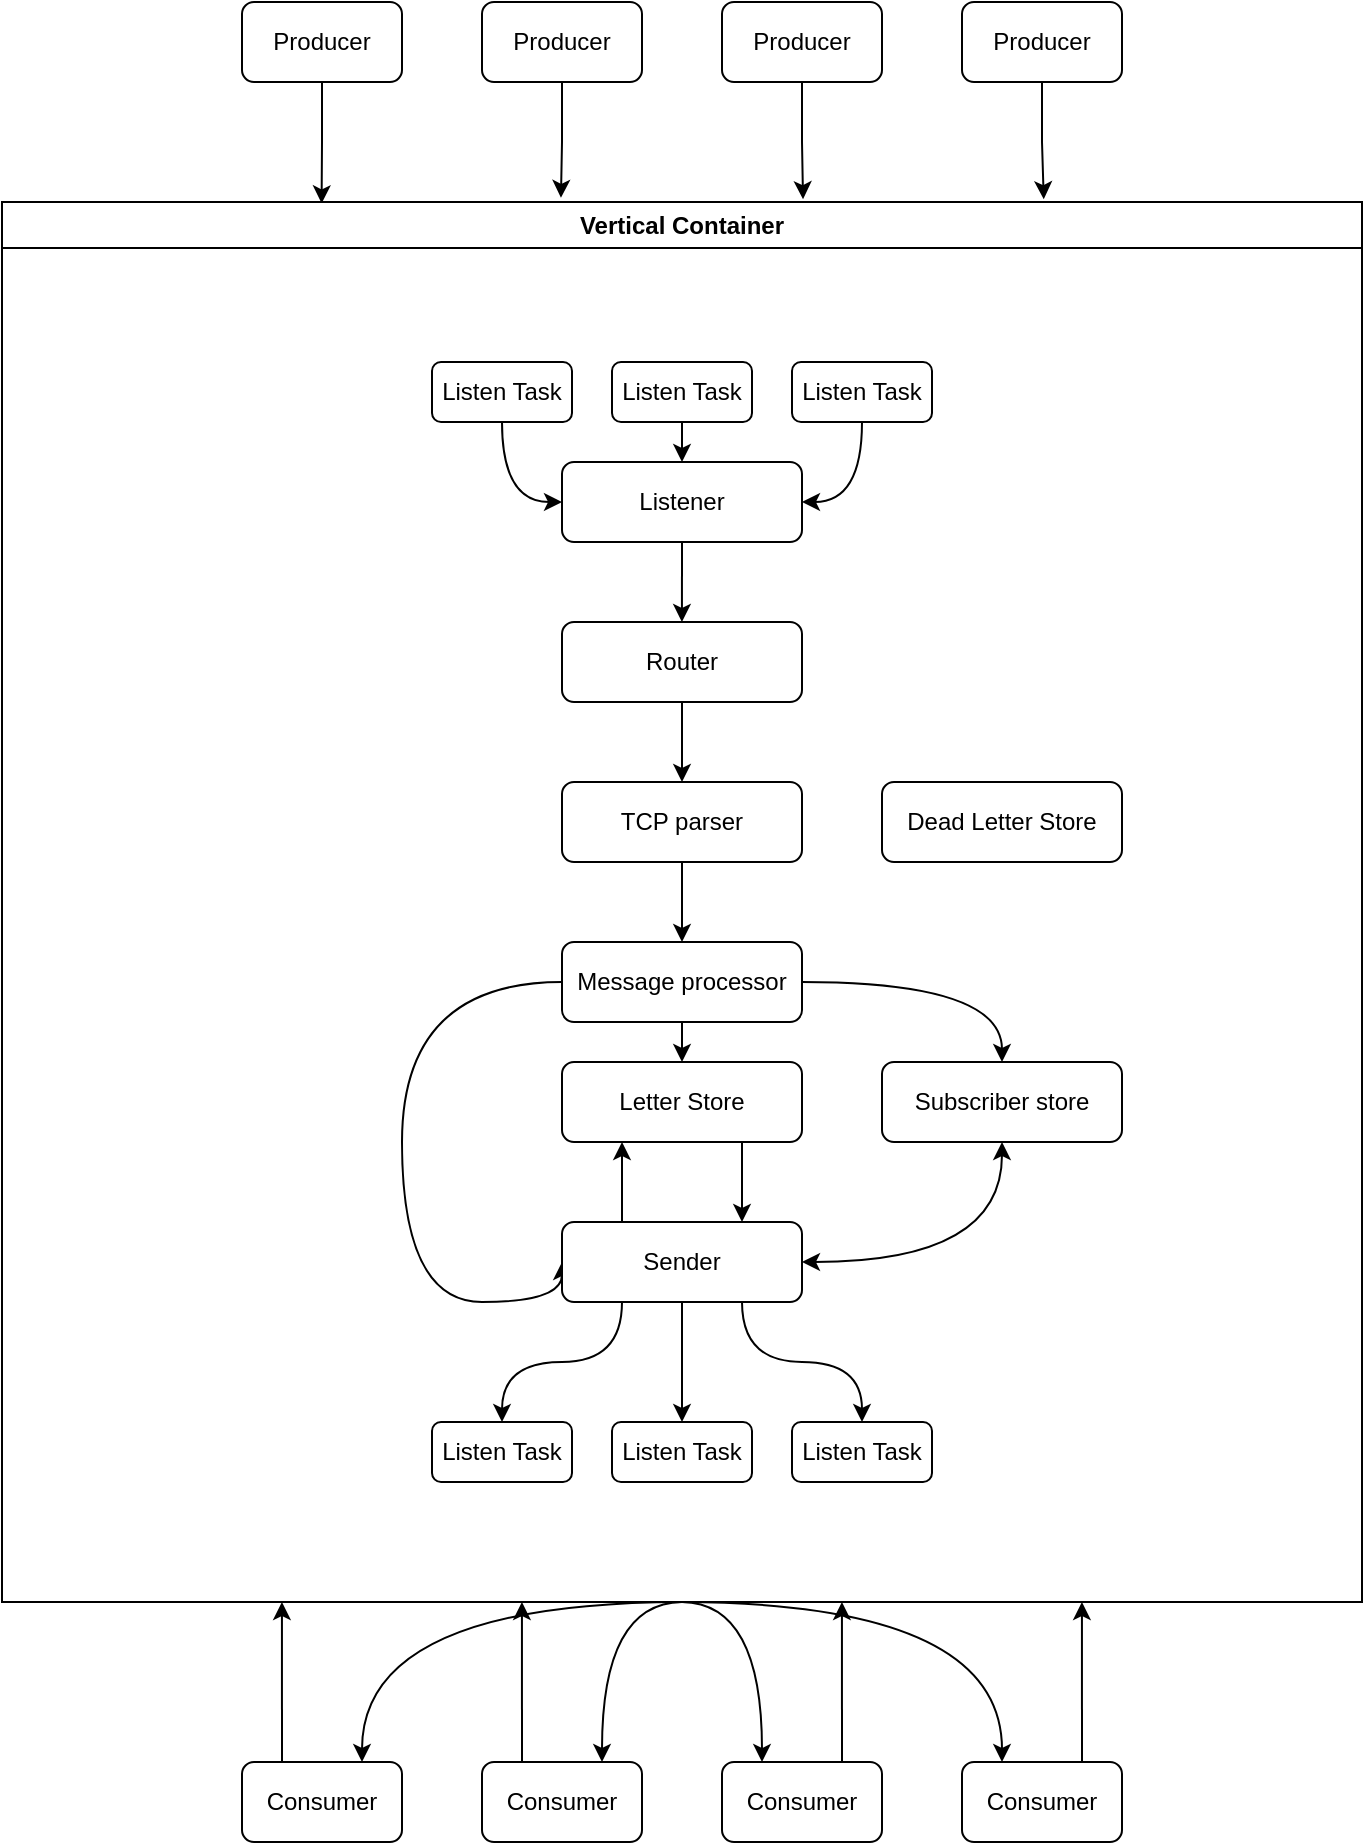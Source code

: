 <mxfile version="21.2.8" type="device" pages="2">
  <diagram name="Flowchart" id="ECQMQJdbtYSlt36lPngu">
    <mxGraphModel dx="1434" dy="875" grid="1" gridSize="10" guides="1" tooltips="1" connect="1" arrows="1" fold="1" page="1" pageScale="1" pageWidth="850" pageHeight="1100" math="0" shadow="0">
      <root>
        <mxCell id="0" />
        <mxCell id="1" parent="0" />
        <mxCell id="J1kHPah_wmCZpX2cMxBV-17" style="edgeStyle=orthogonalEdgeStyle;rounded=0;orthogonalLoop=1;jettySize=auto;html=1;exitX=0.5;exitY=1;exitDx=0;exitDy=0;entryX=0.235;entryY=0.001;entryDx=0;entryDy=0;entryPerimeter=0;" parent="1" source="J1kHPah_wmCZpX2cMxBV-10" target="J1kHPah_wmCZpX2cMxBV-14" edge="1">
          <mxGeometry relative="1" as="geometry" />
        </mxCell>
        <mxCell id="J1kHPah_wmCZpX2cMxBV-10" value="Producer&lt;br&gt;" style="rounded=1;whiteSpace=wrap;html=1;" parent="1" vertex="1">
          <mxGeometry x="200" y="80" width="80" height="40" as="geometry" />
        </mxCell>
        <mxCell id="J1kHPah_wmCZpX2cMxBV-19" style="edgeStyle=orthogonalEdgeStyle;rounded=0;orthogonalLoop=1;jettySize=auto;html=1;exitX=0.5;exitY=1;exitDx=0;exitDy=0;entryX=0.589;entryY=-0.002;entryDx=0;entryDy=0;entryPerimeter=0;" parent="1" source="J1kHPah_wmCZpX2cMxBV-11" target="J1kHPah_wmCZpX2cMxBV-14" edge="1">
          <mxGeometry relative="1" as="geometry" />
        </mxCell>
        <mxCell id="J1kHPah_wmCZpX2cMxBV-11" value="Producer&lt;br&gt;" style="rounded=1;whiteSpace=wrap;html=1;" parent="1" vertex="1">
          <mxGeometry x="440" y="80" width="80" height="40" as="geometry" />
        </mxCell>
        <mxCell id="J1kHPah_wmCZpX2cMxBV-16" style="edgeStyle=orthogonalEdgeStyle;rounded=0;orthogonalLoop=1;jettySize=auto;html=1;exitX=0.5;exitY=1;exitDx=0;exitDy=0;entryX=0.411;entryY=-0.003;entryDx=0;entryDy=0;entryPerimeter=0;" parent="1" source="J1kHPah_wmCZpX2cMxBV-12" target="J1kHPah_wmCZpX2cMxBV-14" edge="1">
          <mxGeometry relative="1" as="geometry" />
        </mxCell>
        <mxCell id="J1kHPah_wmCZpX2cMxBV-12" value="Producer&lt;br&gt;" style="rounded=1;whiteSpace=wrap;html=1;" parent="1" vertex="1">
          <mxGeometry x="320" y="80" width="80" height="40" as="geometry" />
        </mxCell>
        <mxCell id="J1kHPah_wmCZpX2cMxBV-20" style="edgeStyle=orthogonalEdgeStyle;rounded=0;orthogonalLoop=1;jettySize=auto;html=1;exitX=0.5;exitY=1;exitDx=0;exitDy=0;entryX=0.766;entryY=-0.002;entryDx=0;entryDy=0;entryPerimeter=0;" parent="1" source="J1kHPah_wmCZpX2cMxBV-13" target="J1kHPah_wmCZpX2cMxBV-14" edge="1">
          <mxGeometry relative="1" as="geometry" />
        </mxCell>
        <mxCell id="J1kHPah_wmCZpX2cMxBV-13" value="Producer&lt;br&gt;" style="rounded=1;whiteSpace=wrap;html=1;" parent="1" vertex="1">
          <mxGeometry x="560" y="80" width="80" height="40" as="geometry" />
        </mxCell>
        <mxCell id="J1kHPah_wmCZpX2cMxBV-41" style="edgeStyle=orthogonalEdgeStyle;curved=1;rounded=0;orthogonalLoop=1;jettySize=auto;html=1;exitX=0.5;exitY=1;exitDx=0;exitDy=0;entryX=0.75;entryY=0;entryDx=0;entryDy=0;" parent="1" target="J1kHPah_wmCZpX2cMxBV-33" edge="1">
          <mxGeometry relative="1" as="geometry">
            <mxPoint x="420" y="880" as="sourcePoint" />
          </mxGeometry>
        </mxCell>
        <mxCell id="J1kHPah_wmCZpX2cMxBV-42" style="edgeStyle=orthogonalEdgeStyle;curved=1;rounded=0;orthogonalLoop=1;jettySize=auto;html=1;exitX=0.5;exitY=1;exitDx=0;exitDy=0;entryX=0.75;entryY=0;entryDx=0;entryDy=0;" parent="1" target="J1kHPah_wmCZpX2cMxBV-35" edge="1">
          <mxGeometry relative="1" as="geometry">
            <mxPoint x="420" y="880" as="sourcePoint" />
          </mxGeometry>
        </mxCell>
        <mxCell id="J1kHPah_wmCZpX2cMxBV-43" style="edgeStyle=orthogonalEdgeStyle;curved=1;rounded=0;orthogonalLoop=1;jettySize=auto;html=1;exitX=0.5;exitY=1;exitDx=0;exitDy=0;entryX=0.25;entryY=0;entryDx=0;entryDy=0;" parent="1" target="J1kHPah_wmCZpX2cMxBV-34" edge="1">
          <mxGeometry relative="1" as="geometry">
            <mxPoint x="420" y="880" as="sourcePoint" />
          </mxGeometry>
        </mxCell>
        <mxCell id="J1kHPah_wmCZpX2cMxBV-44" style="edgeStyle=orthogonalEdgeStyle;curved=1;rounded=0;orthogonalLoop=1;jettySize=auto;html=1;exitX=0.5;exitY=1;exitDx=0;exitDy=0;entryX=0.25;entryY=0;entryDx=0;entryDy=0;" parent="1" target="J1kHPah_wmCZpX2cMxBV-36" edge="1">
          <mxGeometry relative="1" as="geometry">
            <mxPoint x="420" y="880" as="sourcePoint" />
          </mxGeometry>
        </mxCell>
        <mxCell id="J1kHPah_wmCZpX2cMxBV-14" value="Vertical Container" style="swimlane;whiteSpace=wrap;html=1;" parent="1" vertex="1">
          <mxGeometry x="80" y="180" width="680" height="700" as="geometry" />
        </mxCell>
        <mxCell id="J1kHPah_wmCZpX2cMxBV-25" style="edgeStyle=orthogonalEdgeStyle;curved=1;rounded=0;orthogonalLoop=1;jettySize=auto;html=1;exitX=0.5;exitY=1;exitDx=0;exitDy=0;" parent="J1kHPah_wmCZpX2cMxBV-14" source="J1kHPah_wmCZpX2cMxBV-2" edge="1">
          <mxGeometry relative="1" as="geometry">
            <mxPoint x="339.957" y="210" as="targetPoint" />
          </mxGeometry>
        </mxCell>
        <mxCell id="J1kHPah_wmCZpX2cMxBV-2" value="Listener" style="rounded=1;whiteSpace=wrap;html=1;" parent="J1kHPah_wmCZpX2cMxBV-14" vertex="1">
          <mxGeometry x="280" y="130" width="120" height="40" as="geometry" />
        </mxCell>
        <mxCell id="J1kHPah_wmCZpX2cMxBV-27" style="edgeStyle=orthogonalEdgeStyle;curved=1;rounded=0;orthogonalLoop=1;jettySize=auto;html=1;exitX=0.5;exitY=1;exitDx=0;exitDy=0;entryX=0.5;entryY=0;entryDx=0;entryDy=0;" parent="J1kHPah_wmCZpX2cMxBV-14" source="J1kHPah_wmCZpX2cMxBV-4" target="J1kHPah_wmCZpX2cMxBV-7" edge="1">
          <mxGeometry relative="1" as="geometry" />
        </mxCell>
        <mxCell id="J1kHPah_wmCZpX2cMxBV-4" value="Router" style="rounded=1;whiteSpace=wrap;html=1;" parent="J1kHPah_wmCZpX2cMxBV-14" vertex="1">
          <mxGeometry x="280" y="210" width="120" height="40" as="geometry" />
        </mxCell>
        <mxCell id="J1kHPah_wmCZpX2cMxBV-29" style="edgeStyle=orthogonalEdgeStyle;curved=1;rounded=0;orthogonalLoop=1;jettySize=auto;html=1;exitX=0.5;exitY=1;exitDx=0;exitDy=0;entryX=0.5;entryY=0;entryDx=0;entryDy=0;" parent="J1kHPah_wmCZpX2cMxBV-14" source="J1kHPah_wmCZpX2cMxBV-7" target="J1kHPah_wmCZpX2cMxBV-9" edge="1">
          <mxGeometry relative="1" as="geometry" />
        </mxCell>
        <mxCell id="J1kHPah_wmCZpX2cMxBV-31" style="edgeStyle=orthogonalEdgeStyle;curved=1;rounded=0;orthogonalLoop=1;jettySize=auto;html=1;exitX=0.5;exitY=1;exitDx=0;exitDy=0;entryX=0.5;entryY=0;entryDx=0;entryDy=0;" parent="J1kHPah_wmCZpX2cMxBV-14" source="J1kHPah_wmCZpX2cMxBV-9" target="J1kHPah_wmCZpX2cMxBV-6" edge="1">
          <mxGeometry relative="1" as="geometry" />
        </mxCell>
        <mxCell id="J1kHPah_wmCZpX2cMxBV-32" style="edgeStyle=orthogonalEdgeStyle;curved=1;rounded=0;orthogonalLoop=1;jettySize=auto;html=1;exitX=1;exitY=0.5;exitDx=0;exitDy=0;entryX=0.5;entryY=0;entryDx=0;entryDy=0;" parent="J1kHPah_wmCZpX2cMxBV-14" source="J1kHPah_wmCZpX2cMxBV-9" target="J1kHPah_wmCZpX2cMxBV-21" edge="1">
          <mxGeometry relative="1" as="geometry" />
        </mxCell>
        <mxCell id="J1kHPah_wmCZpX2cMxBV-49" style="edgeStyle=orthogonalEdgeStyle;rounded=0;orthogonalLoop=1;jettySize=auto;html=1;exitX=0;exitY=0.5;exitDx=0;exitDy=0;entryX=0;entryY=0.5;entryDx=0;entryDy=0;curved=1;" parent="J1kHPah_wmCZpX2cMxBV-14" source="J1kHPah_wmCZpX2cMxBV-9" target="J1kHPah_wmCZpX2cMxBV-22" edge="1">
          <mxGeometry relative="1" as="geometry">
            <Array as="points">
              <mxPoint x="200" y="390" />
              <mxPoint x="200" y="550" />
            </Array>
          </mxGeometry>
        </mxCell>
        <mxCell id="J1kHPah_wmCZpX2cMxBV-9" value="Message processor" style="rounded=1;whiteSpace=wrap;html=1;" parent="J1kHPah_wmCZpX2cMxBV-14" vertex="1">
          <mxGeometry x="280" y="370" width="120" height="40" as="geometry" />
        </mxCell>
        <mxCell id="J1kHPah_wmCZpX2cMxBV-47" style="edgeStyle=orthogonalEdgeStyle;curved=1;rounded=0;orthogonalLoop=1;jettySize=auto;html=1;exitX=0.5;exitY=1;exitDx=0;exitDy=0;entryX=1;entryY=0.5;entryDx=0;entryDy=0;startArrow=classic;startFill=1;" parent="J1kHPah_wmCZpX2cMxBV-14" source="J1kHPah_wmCZpX2cMxBV-21" target="J1kHPah_wmCZpX2cMxBV-22" edge="1">
          <mxGeometry relative="1" as="geometry" />
        </mxCell>
        <mxCell id="J1kHPah_wmCZpX2cMxBV-21" value="Subscriber store" style="rounded=1;whiteSpace=wrap;html=1;" parent="J1kHPah_wmCZpX2cMxBV-14" vertex="1">
          <mxGeometry x="440" y="430" width="120" height="40" as="geometry" />
        </mxCell>
        <mxCell id="J1kHPah_wmCZpX2cMxBV-46" style="edgeStyle=orthogonalEdgeStyle;curved=1;rounded=0;orthogonalLoop=1;jettySize=auto;html=1;exitX=0.75;exitY=1;exitDx=0;exitDy=0;entryX=0.75;entryY=0;entryDx=0;entryDy=0;" parent="J1kHPah_wmCZpX2cMxBV-14" source="J1kHPah_wmCZpX2cMxBV-6" target="J1kHPah_wmCZpX2cMxBV-22" edge="1">
          <mxGeometry relative="1" as="geometry" />
        </mxCell>
        <mxCell id="J1kHPah_wmCZpX2cMxBV-6" value="Letter Store" style="rounded=1;whiteSpace=wrap;html=1;" parent="J1kHPah_wmCZpX2cMxBV-14" vertex="1">
          <mxGeometry x="280" y="430" width="120" height="40" as="geometry" />
        </mxCell>
        <mxCell id="J1kHPah_wmCZpX2cMxBV-45" style="edgeStyle=orthogonalEdgeStyle;curved=1;rounded=0;orthogonalLoop=1;jettySize=auto;html=1;exitX=0.25;exitY=0;exitDx=0;exitDy=0;entryX=0.25;entryY=1;entryDx=0;entryDy=0;" parent="J1kHPah_wmCZpX2cMxBV-14" source="J1kHPah_wmCZpX2cMxBV-22" target="J1kHPah_wmCZpX2cMxBV-6" edge="1">
          <mxGeometry relative="1" as="geometry" />
        </mxCell>
        <mxCell id="ck9zG7zbsWN2RlljJNpB-12" style="edgeStyle=orthogonalEdgeStyle;curved=1;rounded=0;orthogonalLoop=1;jettySize=auto;html=1;exitX=0.25;exitY=1;exitDx=0;exitDy=0;entryX=0.5;entryY=0;entryDx=0;entryDy=0;" edge="1" parent="J1kHPah_wmCZpX2cMxBV-14" source="J1kHPah_wmCZpX2cMxBV-22" target="ck9zG7zbsWN2RlljJNpB-8">
          <mxGeometry relative="1" as="geometry" />
        </mxCell>
        <mxCell id="ck9zG7zbsWN2RlljJNpB-13" style="edgeStyle=orthogonalEdgeStyle;curved=1;rounded=0;orthogonalLoop=1;jettySize=auto;html=1;exitX=0.5;exitY=1;exitDx=0;exitDy=0;entryX=0.5;entryY=0;entryDx=0;entryDy=0;" edge="1" parent="J1kHPah_wmCZpX2cMxBV-14" source="J1kHPah_wmCZpX2cMxBV-22" target="ck9zG7zbsWN2RlljJNpB-9">
          <mxGeometry relative="1" as="geometry" />
        </mxCell>
        <mxCell id="ck9zG7zbsWN2RlljJNpB-14" style="edgeStyle=orthogonalEdgeStyle;curved=1;rounded=0;orthogonalLoop=1;jettySize=auto;html=1;exitX=0.75;exitY=1;exitDx=0;exitDy=0;entryX=0.5;entryY=0;entryDx=0;entryDy=0;" edge="1" parent="J1kHPah_wmCZpX2cMxBV-14" source="J1kHPah_wmCZpX2cMxBV-22" target="ck9zG7zbsWN2RlljJNpB-10">
          <mxGeometry relative="1" as="geometry" />
        </mxCell>
        <mxCell id="J1kHPah_wmCZpX2cMxBV-22" value="Sender" style="rounded=1;whiteSpace=wrap;html=1;" parent="J1kHPah_wmCZpX2cMxBV-14" vertex="1">
          <mxGeometry x="280" y="510" width="120" height="40" as="geometry" />
        </mxCell>
        <mxCell id="J1kHPah_wmCZpX2cMxBV-5" value="Dead Letter Store" style="rounded=1;whiteSpace=wrap;html=1;" parent="J1kHPah_wmCZpX2cMxBV-14" vertex="1">
          <mxGeometry x="440" y="290" width="120" height="40" as="geometry" />
        </mxCell>
        <mxCell id="J1kHPah_wmCZpX2cMxBV-7" value="TCP parser" style="rounded=1;whiteSpace=wrap;html=1;" parent="J1kHPah_wmCZpX2cMxBV-14" vertex="1">
          <mxGeometry x="280" y="290" width="120" height="40" as="geometry" />
        </mxCell>
        <mxCell id="ck9zG7zbsWN2RlljJNpB-1" value="Listen Task" style="rounded=1;whiteSpace=wrap;html=1;" vertex="1" parent="J1kHPah_wmCZpX2cMxBV-14">
          <mxGeometry x="215" y="80" width="70" height="30" as="geometry" />
        </mxCell>
        <mxCell id="ck9zG7zbsWN2RlljJNpB-3" value="Listen Task" style="rounded=1;whiteSpace=wrap;html=1;" vertex="1" parent="J1kHPah_wmCZpX2cMxBV-14">
          <mxGeometry x="305" y="80" width="70" height="30" as="geometry" />
        </mxCell>
        <mxCell id="ck9zG7zbsWN2RlljJNpB-4" value="Listen Task" style="rounded=1;whiteSpace=wrap;html=1;" vertex="1" parent="J1kHPah_wmCZpX2cMxBV-14">
          <mxGeometry x="395" y="80" width="70" height="30" as="geometry" />
        </mxCell>
        <mxCell id="ck9zG7zbsWN2RlljJNpB-8" value="Listen Task" style="rounded=1;whiteSpace=wrap;html=1;" vertex="1" parent="J1kHPah_wmCZpX2cMxBV-14">
          <mxGeometry x="215" y="610" width="70" height="30" as="geometry" />
        </mxCell>
        <mxCell id="ck9zG7zbsWN2RlljJNpB-9" value="Listen Task" style="rounded=1;whiteSpace=wrap;html=1;" vertex="1" parent="J1kHPah_wmCZpX2cMxBV-14">
          <mxGeometry x="305" y="610" width="70" height="30" as="geometry" />
        </mxCell>
        <mxCell id="ck9zG7zbsWN2RlljJNpB-10" value="Listen Task" style="rounded=1;whiteSpace=wrap;html=1;" vertex="1" parent="J1kHPah_wmCZpX2cMxBV-14">
          <mxGeometry x="395" y="610" width="70" height="30" as="geometry" />
        </mxCell>
        <mxCell id="ck9zG7zbsWN2RlljJNpB-5" style="edgeStyle=orthogonalEdgeStyle;curved=1;rounded=0;orthogonalLoop=1;jettySize=auto;html=1;exitX=0.5;exitY=1;exitDx=0;exitDy=0;entryX=0;entryY=0.5;entryDx=0;entryDy=0;" edge="1" parent="J1kHPah_wmCZpX2cMxBV-14" source="ck9zG7zbsWN2RlljJNpB-1" target="J1kHPah_wmCZpX2cMxBV-2">
          <mxGeometry relative="1" as="geometry" />
        </mxCell>
        <mxCell id="ck9zG7zbsWN2RlljJNpB-6" style="edgeStyle=orthogonalEdgeStyle;curved=1;rounded=0;orthogonalLoop=1;jettySize=auto;html=1;exitX=0.5;exitY=1;exitDx=0;exitDy=0;entryX=0.5;entryY=0;entryDx=0;entryDy=0;" edge="1" parent="J1kHPah_wmCZpX2cMxBV-14" source="ck9zG7zbsWN2RlljJNpB-3" target="J1kHPah_wmCZpX2cMxBV-2">
          <mxGeometry relative="1" as="geometry" />
        </mxCell>
        <mxCell id="ck9zG7zbsWN2RlljJNpB-7" style="edgeStyle=orthogonalEdgeStyle;curved=1;rounded=0;orthogonalLoop=1;jettySize=auto;html=1;exitX=0.5;exitY=1;exitDx=0;exitDy=0;entryX=1;entryY=0.5;entryDx=0;entryDy=0;" edge="1" parent="J1kHPah_wmCZpX2cMxBV-14" source="ck9zG7zbsWN2RlljJNpB-4" target="J1kHPah_wmCZpX2cMxBV-2">
          <mxGeometry relative="1" as="geometry" />
        </mxCell>
        <mxCell id="J1kHPah_wmCZpX2cMxBV-37" style="edgeStyle=orthogonalEdgeStyle;curved=1;rounded=0;orthogonalLoop=1;jettySize=auto;html=1;exitX=0.25;exitY=0;exitDx=0;exitDy=0;" parent="1" source="J1kHPah_wmCZpX2cMxBV-33" edge="1">
          <mxGeometry relative="1" as="geometry">
            <mxPoint x="219.957" y="880" as="targetPoint" />
          </mxGeometry>
        </mxCell>
        <mxCell id="J1kHPah_wmCZpX2cMxBV-33" value="Consumer" style="rounded=1;whiteSpace=wrap;html=1;" parent="1" vertex="1">
          <mxGeometry x="200" y="960" width="80" height="40" as="geometry" />
        </mxCell>
        <mxCell id="J1kHPah_wmCZpX2cMxBV-39" style="edgeStyle=orthogonalEdgeStyle;curved=1;rounded=0;orthogonalLoop=1;jettySize=auto;html=1;exitX=0.75;exitY=0;exitDx=0;exitDy=0;" parent="1" source="J1kHPah_wmCZpX2cMxBV-34" edge="1">
          <mxGeometry relative="1" as="geometry">
            <mxPoint x="499.957" y="880" as="targetPoint" />
          </mxGeometry>
        </mxCell>
        <mxCell id="J1kHPah_wmCZpX2cMxBV-34" value="Consumer" style="rounded=1;whiteSpace=wrap;html=1;" parent="1" vertex="1">
          <mxGeometry x="440" y="960" width="80" height="40" as="geometry" />
        </mxCell>
        <mxCell id="J1kHPah_wmCZpX2cMxBV-38" style="edgeStyle=orthogonalEdgeStyle;curved=1;rounded=0;orthogonalLoop=1;jettySize=auto;html=1;exitX=0.25;exitY=0;exitDx=0;exitDy=0;" parent="1" source="J1kHPah_wmCZpX2cMxBV-35" edge="1">
          <mxGeometry relative="1" as="geometry">
            <mxPoint x="339.957" y="880" as="targetPoint" />
          </mxGeometry>
        </mxCell>
        <mxCell id="J1kHPah_wmCZpX2cMxBV-35" value="Consumer" style="rounded=1;whiteSpace=wrap;html=1;" parent="1" vertex="1">
          <mxGeometry x="320" y="960" width="80" height="40" as="geometry" />
        </mxCell>
        <mxCell id="J1kHPah_wmCZpX2cMxBV-40" style="edgeStyle=orthogonalEdgeStyle;curved=1;rounded=0;orthogonalLoop=1;jettySize=auto;html=1;exitX=0.75;exitY=0;exitDx=0;exitDy=0;" parent="1" source="J1kHPah_wmCZpX2cMxBV-36" edge="1">
          <mxGeometry relative="1" as="geometry">
            <mxPoint x="619.957" y="880" as="targetPoint" />
          </mxGeometry>
        </mxCell>
        <mxCell id="J1kHPah_wmCZpX2cMxBV-36" value="Consumer" style="rounded=1;whiteSpace=wrap;html=1;" parent="1" vertex="1">
          <mxGeometry x="560" y="960" width="80" height="40" as="geometry" />
        </mxCell>
      </root>
    </mxGraphModel>
  </diagram>
  <diagram id="t1rUXa6-CFG56WDpMC5G" name="Supervision_Diagram">
    <mxGraphModel dx="2537" dy="1029" grid="1" gridSize="10" guides="1" tooltips="1" connect="1" arrows="1" fold="1" page="1" pageScale="1" pageWidth="850" pageHeight="1100" math="0" shadow="0">
      <root>
        <mxCell id="0" />
        <mxCell id="1" parent="0" />
        <mxCell id="8WRGGbeypArQKT2ZHQw8-8" style="edgeStyle=orthogonalEdgeStyle;rounded=0;orthogonalLoop=1;jettySize=auto;html=1;exitX=0.5;exitY=1;exitDx=0;exitDy=0;entryX=0.5;entryY=0;entryDx=0;entryDy=0;" parent="1" source="AT3QqSpPeaxYGOkAIRCH-1" target="AT3QqSpPeaxYGOkAIRCH-2" edge="1">
          <mxGeometry relative="1" as="geometry">
            <Array as="points">
              <mxPoint x="420" y="180" />
              <mxPoint x="20" y="180" />
            </Array>
          </mxGeometry>
        </mxCell>
        <mxCell id="8WRGGbeypArQKT2ZHQw8-9" style="edgeStyle=orthogonalEdgeStyle;rounded=0;orthogonalLoop=1;jettySize=auto;html=1;exitX=0.5;exitY=1;exitDx=0;exitDy=0;entryX=0.5;entryY=0;entryDx=0;entryDy=0;" parent="1" source="AT3QqSpPeaxYGOkAIRCH-1" target="kC-iDzLTQm1_2_YxpSzI-1" edge="1">
          <mxGeometry relative="1" as="geometry" />
        </mxCell>
        <mxCell id="IWYitSBuebaEwUzmI06T-1" style="edgeStyle=orthogonalEdgeStyle;rounded=0;orthogonalLoop=1;jettySize=auto;html=1;exitX=0.5;exitY=1;exitDx=0;exitDy=0;entryX=0.5;entryY=0;entryDx=0;entryDy=0;" parent="1" source="AT3QqSpPeaxYGOkAIRCH-1" target="kC-iDzLTQm1_2_YxpSzI-2" edge="1">
          <mxGeometry relative="1" as="geometry" />
        </mxCell>
        <mxCell id="IdubBhTJ6KVnmxF-3DM4-1" style="edgeStyle=orthogonalEdgeStyle;rounded=0;orthogonalLoop=1;jettySize=auto;html=1;exitX=0.5;exitY=1;exitDx=0;exitDy=0;entryX=0.5;entryY=0;entryDx=0;entryDy=0;" parent="1" source="AT3QqSpPeaxYGOkAIRCH-1" target="NqWyjlFcCn3YYRd7Y2uH-1" edge="1">
          <mxGeometry relative="1" as="geometry">
            <Array as="points">
              <mxPoint x="420" y="180" />
              <mxPoint x="660" y="180" />
            </Array>
          </mxGeometry>
        </mxCell>
        <mxCell id="AT3QqSpPeaxYGOkAIRCH-1" value="Root Superivsor" style="rounded=1;whiteSpace=wrap;html=1;fillColor=#dae8fc;strokeColor=#6c8ebf;" parent="1" vertex="1">
          <mxGeometry x="360" y="120" width="120" height="40" as="geometry" />
        </mxCell>
        <mxCell id="8WRGGbeypArQKT2ZHQw8-5" style="edgeStyle=orthogonalEdgeStyle;rounded=0;orthogonalLoop=1;jettySize=auto;html=1;exitX=0.5;exitY=1;exitDx=0;exitDy=0;entryX=0.5;entryY=0;entryDx=0;entryDy=0;" parent="1" source="AT3QqSpPeaxYGOkAIRCH-2" target="NoBrGBiLEwMr9OptuPte-1" edge="1">
          <mxGeometry relative="1" as="geometry" />
        </mxCell>
        <mxCell id="8WRGGbeypArQKT2ZHQw8-6" style="edgeStyle=orthogonalEdgeStyle;rounded=0;orthogonalLoop=1;jettySize=auto;html=1;exitX=0.5;exitY=1;exitDx=0;exitDy=0;entryX=0.5;entryY=0;entryDx=0;entryDy=0;" parent="1" source="AT3QqSpPeaxYGOkAIRCH-2" target="NoBrGBiLEwMr9OptuPte-2" edge="1">
          <mxGeometry relative="1" as="geometry" />
        </mxCell>
        <mxCell id="8WRGGbeypArQKT2ZHQw8-7" style="edgeStyle=orthogonalEdgeStyle;rounded=0;orthogonalLoop=1;jettySize=auto;html=1;exitX=0.5;exitY=1;exitDx=0;exitDy=0;entryX=0.5;entryY=0;entryDx=0;entryDy=0;" parent="1" source="AT3QqSpPeaxYGOkAIRCH-2" target="AksgK6bISmPQZwzv8fdh-1" edge="1">
          <mxGeometry relative="1" as="geometry" />
        </mxCell>
        <mxCell id="AT3QqSpPeaxYGOkAIRCH-2" value="Store Supervisor" style="rounded=1;whiteSpace=wrap;html=1;fillColor=#dae8fc;strokeColor=#6c8ebf;" parent="1" vertex="1">
          <mxGeometry x="-40" y="200" width="120" height="40" as="geometry" />
        </mxCell>
        <mxCell id="8WRGGbeypArQKT2ZHQw8-3" style="edgeStyle=orthogonalEdgeStyle;rounded=0;orthogonalLoop=1;jettySize=auto;html=1;exitX=0.5;exitY=1;exitDx=0;exitDy=0;entryX=0.5;entryY=0;entryDx=0;entryDy=0;" parent="1" source="kC-iDzLTQm1_2_YxpSzI-1" target="8WRGGbeypArQKT2ZHQw8-2" edge="1">
          <mxGeometry relative="1" as="geometry" />
        </mxCell>
        <mxCell id="8WRGGbeypArQKT2ZHQw8-4" style="edgeStyle=orthogonalEdgeStyle;rounded=0;orthogonalLoop=1;jettySize=auto;html=1;exitX=0.5;exitY=1;exitDx=0;exitDy=0;entryX=0.5;entryY=0;entryDx=0;entryDy=0;" parent="1" source="kC-iDzLTQm1_2_YxpSzI-1" target="8WRGGbeypArQKT2ZHQw8-1" edge="1">
          <mxGeometry relative="1" as="geometry" />
        </mxCell>
        <mxCell id="kC-iDzLTQm1_2_YxpSzI-1" value="Sender Supervisor" style="rounded=1;whiteSpace=wrap;html=1;fillColor=#dae8fc;strokeColor=#6c8ebf;" parent="1" vertex="1">
          <mxGeometry x="280" y="200" width="118" height="40" as="geometry" />
        </mxCell>
        <mxCell id="IWYitSBuebaEwUzmI06T-2" style="edgeStyle=orthogonalEdgeStyle;rounded=0;orthogonalLoop=1;jettySize=auto;html=1;exitX=0.5;exitY=1;exitDx=0;exitDy=0;entryX=0.5;entryY=0;entryDx=0;entryDy=0;" parent="1" source="kC-iDzLTQm1_2_YxpSzI-2" target="8WRGGbeypArQKT2ZHQw8-10" edge="1">
          <mxGeometry relative="1" as="geometry" />
        </mxCell>
        <mxCell id="IWYitSBuebaEwUzmI06T-3" style="edgeStyle=orthogonalEdgeStyle;rounded=0;orthogonalLoop=1;jettySize=auto;html=1;exitX=0.5;exitY=1;exitDx=0;exitDy=0;entryX=0.5;entryY=0;entryDx=0;entryDy=0;" parent="1" source="kC-iDzLTQm1_2_YxpSzI-2" target="8WRGGbeypArQKT2ZHQw8-11" edge="1">
          <mxGeometry relative="1" as="geometry" />
        </mxCell>
        <mxCell id="kC-iDzLTQm1_2_YxpSzI-2" value="Listener Supervisor" style="rounded=1;whiteSpace=wrap;html=1;fillColor=#dae8fc;strokeColor=#6c8ebf;" parent="1" vertex="1">
          <mxGeometry x="760" y="200" width="120" height="40" as="geometry" />
        </mxCell>
        <mxCell id="IdubBhTJ6KVnmxF-3DM4-6" style="edgeStyle=orthogonalEdgeStyle;rounded=0;orthogonalLoop=1;jettySize=auto;html=1;exitX=0.5;exitY=1;exitDx=0;exitDy=0;entryX=0.5;entryY=0;entryDx=0;entryDy=0;" parent="1" source="NqWyjlFcCn3YYRd7Y2uH-1" target="IdubBhTJ6KVnmxF-3DM4-2" edge="1">
          <mxGeometry relative="1" as="geometry" />
        </mxCell>
        <mxCell id="IdubBhTJ6KVnmxF-3DM4-9" style="edgeStyle=orthogonalEdgeStyle;rounded=0;orthogonalLoop=1;jettySize=auto;html=1;exitX=0.5;exitY=1;exitDx=0;exitDy=0;entryX=0.5;entryY=0;entryDx=0;entryDy=0;" parent="1" source="NqWyjlFcCn3YYRd7Y2uH-1" target="IdubBhTJ6KVnmxF-3DM4-4" edge="1">
          <mxGeometry relative="1" as="geometry" />
        </mxCell>
        <mxCell id="H-gSmHVQMD8p21Hz-K33-1" style="edgeStyle=orthogonalEdgeStyle;curved=1;rounded=0;orthogonalLoop=1;jettySize=auto;html=1;exitX=0.5;exitY=1;exitDx=0;exitDy=0;entryX=0.5;entryY=0;entryDx=0;entryDy=0;" edge="1" parent="1" source="NqWyjlFcCn3YYRd7Y2uH-1" target="IdubBhTJ6KVnmxF-3DM4-3">
          <mxGeometry relative="1" as="geometry" />
        </mxCell>
        <mxCell id="NqWyjlFcCn3YYRd7Y2uH-1" value="Logic Supervisor" style="rounded=1;whiteSpace=wrap;html=1;fillColor=#dae8fc;strokeColor=#6c8ebf;" parent="1" vertex="1">
          <mxGeometry x="599.5" y="280" width="120" height="40" as="geometry" />
        </mxCell>
        <mxCell id="NoBrGBiLEwMr9OptuPte-1" value="Letter Store" style="rounded=1;whiteSpace=wrap;html=1;fillColor=#d5e8d4;strokeColor=#82b366;" parent="1" vertex="1">
          <mxGeometry x="-200" y="280" width="120" height="40" as="geometry" />
        </mxCell>
        <mxCell id="NoBrGBiLEwMr9OptuPte-2" value="Dead Letter Store" style="rounded=1;whiteSpace=wrap;html=1;fillColor=#d5e8d4;strokeColor=#82b366;" parent="1" vertex="1">
          <mxGeometry x="-39" y="280" width="119" height="40" as="geometry" />
        </mxCell>
        <mxCell id="AksgK6bISmPQZwzv8fdh-1" value="Subscriber Store" style="rounded=1;whiteSpace=wrap;html=1;fillColor=#d5e8d4;strokeColor=#82b366;" parent="1" vertex="1">
          <mxGeometry x="119" y="280" width="119" height="40" as="geometry" />
        </mxCell>
        <mxCell id="8WRGGbeypArQKT2ZHQw8-1" value="Sender Task" style="rounded=1;whiteSpace=wrap;html=1;fillColor=#d5e8d4;strokeColor=#82b366;" parent="1" vertex="1">
          <mxGeometry x="441" y="280" width="119" height="40" as="geometry" />
        </mxCell>
        <mxCell id="8WRGGbeypArQKT2ZHQw8-2" value="Sender" style="rounded=1;whiteSpace=wrap;html=1;fillColor=#d5e8d4;strokeColor=#82b366;" parent="1" vertex="1">
          <mxGeometry x="279" y="280" width="119" height="40" as="geometry" />
        </mxCell>
        <mxCell id="8WRGGbeypArQKT2ZHQw8-10" value="Listener" style="rounded=1;whiteSpace=wrap;html=1;fillColor=#d5e8d4;strokeColor=#82b366;" parent="1" vertex="1">
          <mxGeometry x="761" y="280" width="119" height="40" as="geometry" />
        </mxCell>
        <mxCell id="8WRGGbeypArQKT2ZHQw8-11" value="Listener Task" style="rounded=1;whiteSpace=wrap;html=1;fillColor=#d5e8d4;strokeColor=#82b366;" parent="1" vertex="1">
          <mxGeometry x="920" y="280" width="118" height="40" as="geometry" />
        </mxCell>
        <mxCell id="IdubBhTJ6KVnmxF-3DM4-2" value="Router" style="rounded=1;whiteSpace=wrap;html=1;fillColor=#d5e8d4;strokeColor=#82b366;" parent="1" vertex="1">
          <mxGeometry x="443" y="362" width="119" height="40" as="geometry" />
        </mxCell>
        <mxCell id="IdubBhTJ6KVnmxF-3DM4-3" value="TCP Parser" style="rounded=1;whiteSpace=wrap;html=1;fillColor=#d5e8d4;strokeColor=#82b366;" parent="1" vertex="1">
          <mxGeometry x="599.5" y="362" width="119" height="40" as="geometry" />
        </mxCell>
        <mxCell id="IdubBhTJ6KVnmxF-3DM4-4" value="Message Processor" style="rounded=1;whiteSpace=wrap;html=1;fillColor=#d5e8d4;strokeColor=#82b366;" parent="1" vertex="1">
          <mxGeometry x="763" y="362" width="119" height="40" as="geometry" />
        </mxCell>
      </root>
    </mxGraphModel>
  </diagram>
</mxfile>
